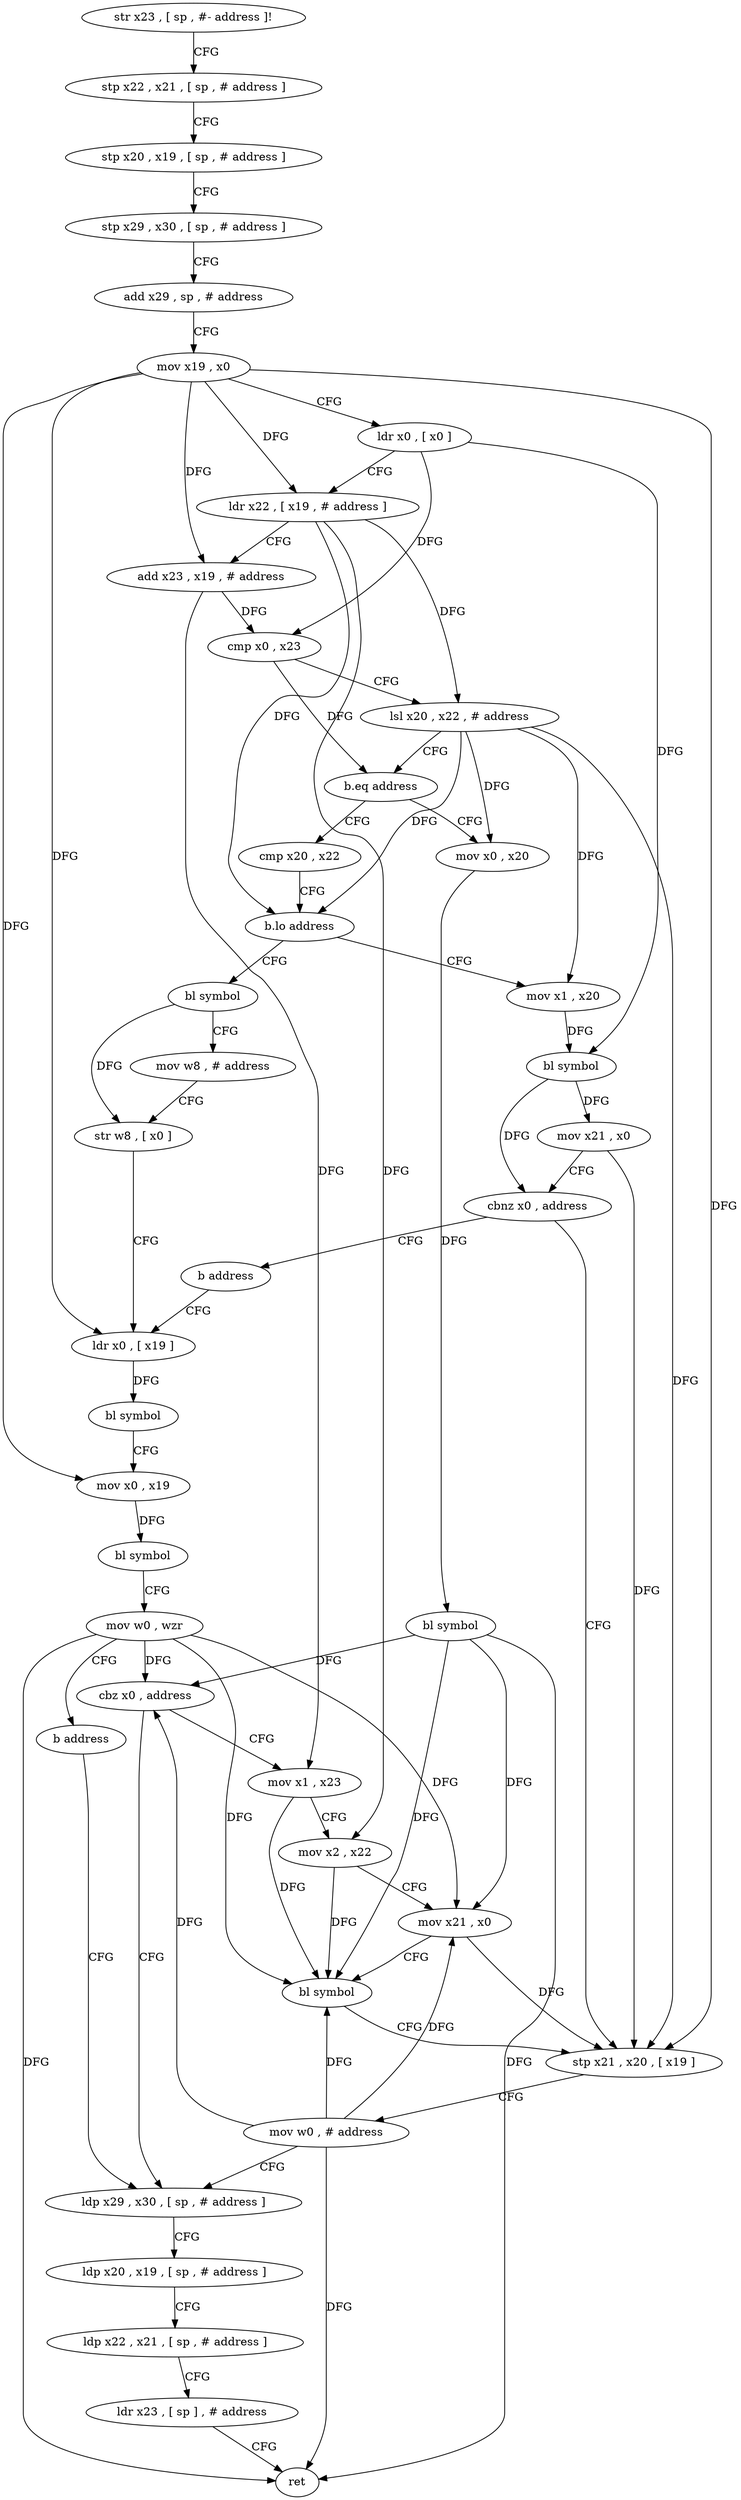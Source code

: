 digraph "func" {
"4230076" [label = "str x23 , [ sp , #- address ]!" ]
"4230080" [label = "stp x22 , x21 , [ sp , # address ]" ]
"4230084" [label = "stp x20 , x19 , [ sp , # address ]" ]
"4230088" [label = "stp x29 , x30 , [ sp , # address ]" ]
"4230092" [label = "add x29 , sp , # address" ]
"4230096" [label = "mov x19 , x0" ]
"4230100" [label = "ldr x0 , [ x0 ]" ]
"4230104" [label = "ldr x22 , [ x19 , # address ]" ]
"4230108" [label = "add x23 , x19 , # address" ]
"4230112" [label = "cmp x0 , x23" ]
"4230116" [label = "lsl x20 , x22 , # address" ]
"4230120" [label = "b.eq address" ]
"4230152" [label = "mov x0 , x20" ]
"4230124" [label = "cmp x20 , x22" ]
"4230156" [label = "bl symbol" ]
"4230160" [label = "cbz x0 , address" ]
"4230188" [label = "ldp x29 , x30 , [ sp , # address ]" ]
"4230164" [label = "mov x1 , x23" ]
"4230128" [label = "b.lo address" ]
"4230208" [label = "bl symbol" ]
"4230132" [label = "mov x1 , x20" ]
"4230192" [label = "ldp x20 , x19 , [ sp , # address ]" ]
"4230196" [label = "ldp x22 , x21 , [ sp , # address ]" ]
"4230200" [label = "ldr x23 , [ sp ] , # address" ]
"4230204" [label = "ret" ]
"4230168" [label = "mov x2 , x22" ]
"4230172" [label = "mov x21 , x0" ]
"4230176" [label = "bl symbol" ]
"4230180" [label = "stp x21 , x20 , [ x19 ]" ]
"4230212" [label = "mov w8 , # address" ]
"4230216" [label = "str w8 , [ x0 ]" ]
"4230220" [label = "ldr x0 , [ x19 ]" ]
"4230136" [label = "bl symbol" ]
"4230140" [label = "mov x21 , x0" ]
"4230144" [label = "cbnz x0 , address" ]
"4230148" [label = "b address" ]
"4230184" [label = "mov w0 , # address" ]
"4230224" [label = "bl symbol" ]
"4230228" [label = "mov x0 , x19" ]
"4230232" [label = "bl symbol" ]
"4230236" [label = "mov w0 , wzr" ]
"4230240" [label = "b address" ]
"4230076" -> "4230080" [ label = "CFG" ]
"4230080" -> "4230084" [ label = "CFG" ]
"4230084" -> "4230088" [ label = "CFG" ]
"4230088" -> "4230092" [ label = "CFG" ]
"4230092" -> "4230096" [ label = "CFG" ]
"4230096" -> "4230100" [ label = "CFG" ]
"4230096" -> "4230104" [ label = "DFG" ]
"4230096" -> "4230108" [ label = "DFG" ]
"4230096" -> "4230180" [ label = "DFG" ]
"4230096" -> "4230220" [ label = "DFG" ]
"4230096" -> "4230228" [ label = "DFG" ]
"4230100" -> "4230104" [ label = "CFG" ]
"4230100" -> "4230112" [ label = "DFG" ]
"4230100" -> "4230136" [ label = "DFG" ]
"4230104" -> "4230108" [ label = "CFG" ]
"4230104" -> "4230116" [ label = "DFG" ]
"4230104" -> "4230128" [ label = "DFG" ]
"4230104" -> "4230168" [ label = "DFG" ]
"4230108" -> "4230112" [ label = "DFG" ]
"4230108" -> "4230164" [ label = "DFG" ]
"4230112" -> "4230116" [ label = "CFG" ]
"4230112" -> "4230120" [ label = "DFG" ]
"4230116" -> "4230120" [ label = "CFG" ]
"4230116" -> "4230152" [ label = "DFG" ]
"4230116" -> "4230128" [ label = "DFG" ]
"4230116" -> "4230132" [ label = "DFG" ]
"4230116" -> "4230180" [ label = "DFG" ]
"4230120" -> "4230152" [ label = "CFG" ]
"4230120" -> "4230124" [ label = "CFG" ]
"4230152" -> "4230156" [ label = "DFG" ]
"4230124" -> "4230128" [ label = "CFG" ]
"4230156" -> "4230160" [ label = "DFG" ]
"4230156" -> "4230204" [ label = "DFG" ]
"4230156" -> "4230172" [ label = "DFG" ]
"4230156" -> "4230176" [ label = "DFG" ]
"4230160" -> "4230188" [ label = "CFG" ]
"4230160" -> "4230164" [ label = "CFG" ]
"4230188" -> "4230192" [ label = "CFG" ]
"4230164" -> "4230168" [ label = "CFG" ]
"4230164" -> "4230176" [ label = "DFG" ]
"4230128" -> "4230208" [ label = "CFG" ]
"4230128" -> "4230132" [ label = "CFG" ]
"4230208" -> "4230212" [ label = "CFG" ]
"4230208" -> "4230216" [ label = "DFG" ]
"4230132" -> "4230136" [ label = "DFG" ]
"4230192" -> "4230196" [ label = "CFG" ]
"4230196" -> "4230200" [ label = "CFG" ]
"4230200" -> "4230204" [ label = "CFG" ]
"4230168" -> "4230172" [ label = "CFG" ]
"4230168" -> "4230176" [ label = "DFG" ]
"4230172" -> "4230176" [ label = "CFG" ]
"4230172" -> "4230180" [ label = "DFG" ]
"4230176" -> "4230180" [ label = "CFG" ]
"4230180" -> "4230184" [ label = "CFG" ]
"4230212" -> "4230216" [ label = "CFG" ]
"4230216" -> "4230220" [ label = "CFG" ]
"4230220" -> "4230224" [ label = "DFG" ]
"4230136" -> "4230140" [ label = "DFG" ]
"4230136" -> "4230144" [ label = "DFG" ]
"4230140" -> "4230144" [ label = "CFG" ]
"4230140" -> "4230180" [ label = "DFG" ]
"4230144" -> "4230180" [ label = "CFG" ]
"4230144" -> "4230148" [ label = "CFG" ]
"4230148" -> "4230220" [ label = "CFG" ]
"4230184" -> "4230188" [ label = "CFG" ]
"4230184" -> "4230160" [ label = "DFG" ]
"4230184" -> "4230172" [ label = "DFG" ]
"4230184" -> "4230204" [ label = "DFG" ]
"4230184" -> "4230176" [ label = "DFG" ]
"4230224" -> "4230228" [ label = "CFG" ]
"4230228" -> "4230232" [ label = "DFG" ]
"4230232" -> "4230236" [ label = "CFG" ]
"4230236" -> "4230240" [ label = "CFG" ]
"4230236" -> "4230160" [ label = "DFG" ]
"4230236" -> "4230172" [ label = "DFG" ]
"4230236" -> "4230204" [ label = "DFG" ]
"4230236" -> "4230176" [ label = "DFG" ]
"4230240" -> "4230188" [ label = "CFG" ]
}
